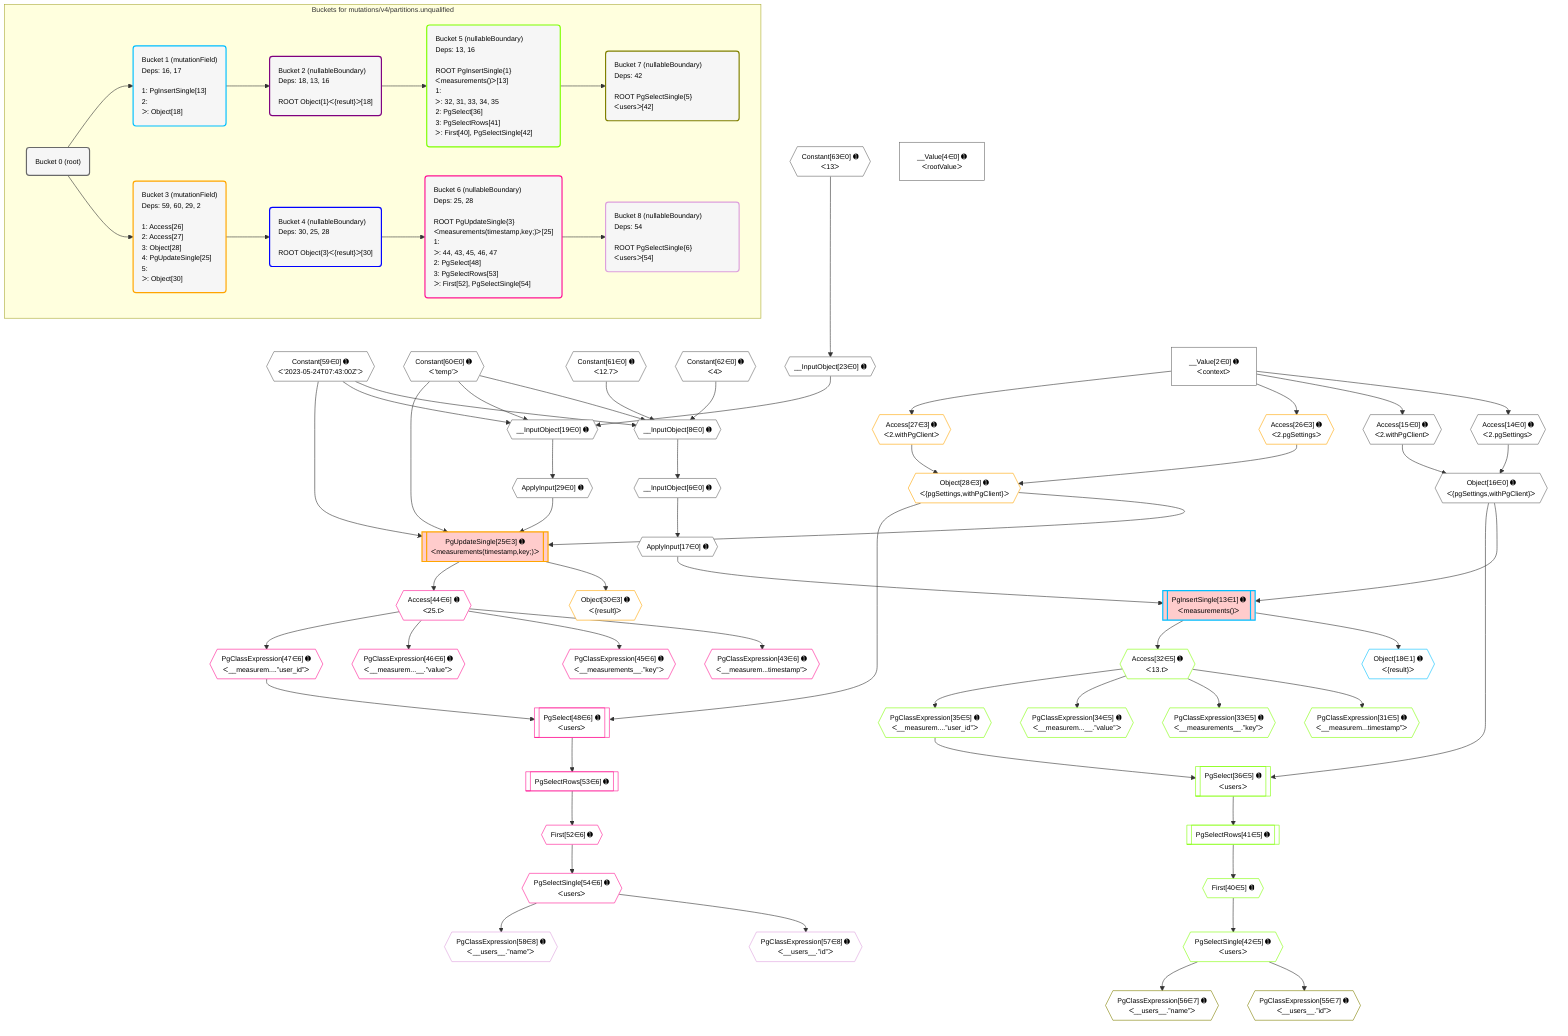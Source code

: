 %%{init: {'themeVariables': { 'fontSize': '12px'}}}%%
graph TD
    classDef path fill:#eee,stroke:#000,color:#000
    classDef plan fill:#fff,stroke-width:1px,color:#000
    classDef itemplan fill:#fff,stroke-width:2px,color:#000
    classDef unbatchedplan fill:#dff,stroke-width:1px,color:#000
    classDef sideeffectplan fill:#fcc,stroke-width:2px,color:#000
    classDef bucket fill:#f6f6f6,color:#000,stroke-width:2px,text-align:left


    %% plan dependencies
    __InputObject8{{"__InputObject[8∈0] ➊"}}:::plan
    Constant59{{"Constant[59∈0] ➊<br />ᐸ'2023-05-24T07:43:00Z'ᐳ"}}:::plan
    Constant60{{"Constant[60∈0] ➊<br />ᐸ'temp'ᐳ"}}:::plan
    Constant61{{"Constant[61∈0] ➊<br />ᐸ12.7ᐳ"}}:::plan
    Constant62{{"Constant[62∈0] ➊<br />ᐸ4ᐳ"}}:::plan
    Constant59 & Constant60 & Constant61 & Constant62 --> __InputObject8
    __InputObject19{{"__InputObject[19∈0] ➊"}}:::plan
    __InputObject23{{"__InputObject[23∈0] ➊"}}:::plan
    Constant59 & Constant60 & __InputObject23 --> __InputObject19
    __InputObject6{{"__InputObject[6∈0] ➊"}}:::plan
    __InputObject8 --> __InputObject6
    Object16{{"Object[16∈0] ➊<br />ᐸ{pgSettings,withPgClient}ᐳ"}}:::plan
    Access14{{"Access[14∈0] ➊<br />ᐸ2.pgSettingsᐳ"}}:::plan
    Access15{{"Access[15∈0] ➊<br />ᐸ2.withPgClientᐳ"}}:::plan
    Access14 & Access15 --> Object16
    Constant63{{"Constant[63∈0] ➊<br />ᐸ13ᐳ"}}:::plan
    Constant63 --> __InputObject23
    __Value2["__Value[2∈0] ➊<br />ᐸcontextᐳ"]:::plan
    __Value2 --> Access14
    __Value2 --> Access15
    ApplyInput17{{"ApplyInput[17∈0] ➊"}}:::plan
    __InputObject6 --> ApplyInput17
    ApplyInput29{{"ApplyInput[29∈0] ➊"}}:::plan
    __InputObject19 --> ApplyInput29
    __Value4["__Value[4∈0] ➊<br />ᐸrootValueᐳ"]:::plan
    PgInsertSingle13[["PgInsertSingle[13∈1] ➊<br />ᐸmeasurements()ᐳ"]]:::sideeffectplan
    Object16 & ApplyInput17 --> PgInsertSingle13
    Object18{{"Object[18∈1] ➊<br />ᐸ{result}ᐳ"}}:::plan
    PgInsertSingle13 --> Object18
    PgSelect36[["PgSelect[36∈5] ➊<br />ᐸusersᐳ"]]:::plan
    PgClassExpression35{{"PgClassExpression[35∈5] ➊<br />ᐸ__measurem....”user_id”ᐳ"}}:::plan
    Object16 & PgClassExpression35 --> PgSelect36
    PgClassExpression31{{"PgClassExpression[31∈5] ➊<br />ᐸ__measurem...timestamp”ᐳ"}}:::plan
    Access32{{"Access[32∈5] ➊<br />ᐸ13.tᐳ"}}:::plan
    Access32 --> PgClassExpression31
    PgInsertSingle13 --> Access32
    PgClassExpression33{{"PgClassExpression[33∈5] ➊<br />ᐸ__measurements__.”key”ᐳ"}}:::plan
    Access32 --> PgClassExpression33
    PgClassExpression34{{"PgClassExpression[34∈5] ➊<br />ᐸ__measurem...__.”value”ᐳ"}}:::plan
    Access32 --> PgClassExpression34
    Access32 --> PgClassExpression35
    First40{{"First[40∈5] ➊"}}:::plan
    PgSelectRows41[["PgSelectRows[41∈5] ➊"]]:::plan
    PgSelectRows41 --> First40
    PgSelect36 --> PgSelectRows41
    PgSelectSingle42{{"PgSelectSingle[42∈5] ➊<br />ᐸusersᐳ"}}:::plan
    First40 --> PgSelectSingle42
    PgClassExpression55{{"PgClassExpression[55∈7] ➊<br />ᐸ__users__.”id”ᐳ"}}:::plan
    PgSelectSingle42 --> PgClassExpression55
    PgClassExpression56{{"PgClassExpression[56∈7] ➊<br />ᐸ__users__.”name”ᐳ"}}:::plan
    PgSelectSingle42 --> PgClassExpression56
    PgUpdateSingle25[["PgUpdateSingle[25∈3] ➊<br />ᐸmeasurements(timestamp,key;)ᐳ"]]:::sideeffectplan
    Object28{{"Object[28∈3] ➊<br />ᐸ{pgSettings,withPgClient}ᐳ"}}:::plan
    Object28 & Constant59 & Constant60 & ApplyInput29 --> PgUpdateSingle25
    Access26{{"Access[26∈3] ➊<br />ᐸ2.pgSettingsᐳ"}}:::plan
    Access27{{"Access[27∈3] ➊<br />ᐸ2.withPgClientᐳ"}}:::plan
    Access26 & Access27 --> Object28
    __Value2 --> Access26
    __Value2 --> Access27
    Object30{{"Object[30∈3] ➊<br />ᐸ{result}ᐳ"}}:::plan
    PgUpdateSingle25 --> Object30
    PgSelect48[["PgSelect[48∈6] ➊<br />ᐸusersᐳ"]]:::plan
    PgClassExpression47{{"PgClassExpression[47∈6] ➊<br />ᐸ__measurem....”user_id”ᐳ"}}:::plan
    Object28 & PgClassExpression47 --> PgSelect48
    PgClassExpression43{{"PgClassExpression[43∈6] ➊<br />ᐸ__measurem...timestamp”ᐳ"}}:::plan
    Access44{{"Access[44∈6] ➊<br />ᐸ25.tᐳ"}}:::plan
    Access44 --> PgClassExpression43
    PgUpdateSingle25 --> Access44
    PgClassExpression45{{"PgClassExpression[45∈6] ➊<br />ᐸ__measurements__.”key”ᐳ"}}:::plan
    Access44 --> PgClassExpression45
    PgClassExpression46{{"PgClassExpression[46∈6] ➊<br />ᐸ__measurem...__.”value”ᐳ"}}:::plan
    Access44 --> PgClassExpression46
    Access44 --> PgClassExpression47
    First52{{"First[52∈6] ➊"}}:::plan
    PgSelectRows53[["PgSelectRows[53∈6] ➊"]]:::plan
    PgSelectRows53 --> First52
    PgSelect48 --> PgSelectRows53
    PgSelectSingle54{{"PgSelectSingle[54∈6] ➊<br />ᐸusersᐳ"}}:::plan
    First52 --> PgSelectSingle54
    PgClassExpression57{{"PgClassExpression[57∈8] ➊<br />ᐸ__users__.”id”ᐳ"}}:::plan
    PgSelectSingle54 --> PgClassExpression57
    PgClassExpression58{{"PgClassExpression[58∈8] ➊<br />ᐸ__users__.”name”ᐳ"}}:::plan
    PgSelectSingle54 --> PgClassExpression58

    %% define steps

    subgraph "Buckets for mutations/v4/partitions.unqualified"
    Bucket0("Bucket 0 (root)"):::bucket
    classDef bucket0 stroke:#696969
    class Bucket0,__Value2,__Value4,__InputObject6,__InputObject8,Access14,Access15,Object16,ApplyInput17,__InputObject19,__InputObject23,ApplyInput29,Constant59,Constant60,Constant61,Constant62,Constant63 bucket0
    Bucket1("Bucket 1 (mutationField)<br />Deps: 16, 17<br /><br />1: PgInsertSingle[13]<br />2: <br />ᐳ: Object[18]"):::bucket
    classDef bucket1 stroke:#00bfff
    class Bucket1,PgInsertSingle13,Object18 bucket1
    Bucket2("Bucket 2 (nullableBoundary)<br />Deps: 18, 13, 16<br /><br />ROOT Object{1}ᐸ{result}ᐳ[18]"):::bucket
    classDef bucket2 stroke:#7f007f
    class Bucket2 bucket2
    Bucket3("Bucket 3 (mutationField)<br />Deps: 59, 60, 29, 2<br /><br />1: Access[26]<br />2: Access[27]<br />3: Object[28]<br />4: PgUpdateSingle[25]<br />5: <br />ᐳ: Object[30]"):::bucket
    classDef bucket3 stroke:#ffa500
    class Bucket3,PgUpdateSingle25,Access26,Access27,Object28,Object30 bucket3
    Bucket4("Bucket 4 (nullableBoundary)<br />Deps: 30, 25, 28<br /><br />ROOT Object{3}ᐸ{result}ᐳ[30]"):::bucket
    classDef bucket4 stroke:#0000ff
    class Bucket4 bucket4
    Bucket5("Bucket 5 (nullableBoundary)<br />Deps: 13, 16<br /><br />ROOT PgInsertSingle{1}ᐸmeasurements()ᐳ[13]<br />1: <br />ᐳ: 32, 31, 33, 34, 35<br />2: PgSelect[36]<br />3: PgSelectRows[41]<br />ᐳ: First[40], PgSelectSingle[42]"):::bucket
    classDef bucket5 stroke:#7fff00
    class Bucket5,PgClassExpression31,Access32,PgClassExpression33,PgClassExpression34,PgClassExpression35,PgSelect36,First40,PgSelectRows41,PgSelectSingle42 bucket5
    Bucket6("Bucket 6 (nullableBoundary)<br />Deps: 25, 28<br /><br />ROOT PgUpdateSingle{3}ᐸmeasurements(timestamp,key;)ᐳ[25]<br />1: <br />ᐳ: 44, 43, 45, 46, 47<br />2: PgSelect[48]<br />3: PgSelectRows[53]<br />ᐳ: First[52], PgSelectSingle[54]"):::bucket
    classDef bucket6 stroke:#ff1493
    class Bucket6,PgClassExpression43,Access44,PgClassExpression45,PgClassExpression46,PgClassExpression47,PgSelect48,First52,PgSelectRows53,PgSelectSingle54 bucket6
    Bucket7("Bucket 7 (nullableBoundary)<br />Deps: 42<br /><br />ROOT PgSelectSingle{5}ᐸusersᐳ[42]"):::bucket
    classDef bucket7 stroke:#808000
    class Bucket7,PgClassExpression55,PgClassExpression56 bucket7
    Bucket8("Bucket 8 (nullableBoundary)<br />Deps: 54<br /><br />ROOT PgSelectSingle{6}ᐸusersᐳ[54]"):::bucket
    classDef bucket8 stroke:#dda0dd
    class Bucket8,PgClassExpression57,PgClassExpression58 bucket8
    Bucket0 --> Bucket1 & Bucket3
    Bucket1 --> Bucket2
    Bucket2 --> Bucket5
    Bucket3 --> Bucket4
    Bucket4 --> Bucket6
    Bucket5 --> Bucket7
    Bucket6 --> Bucket8
    end